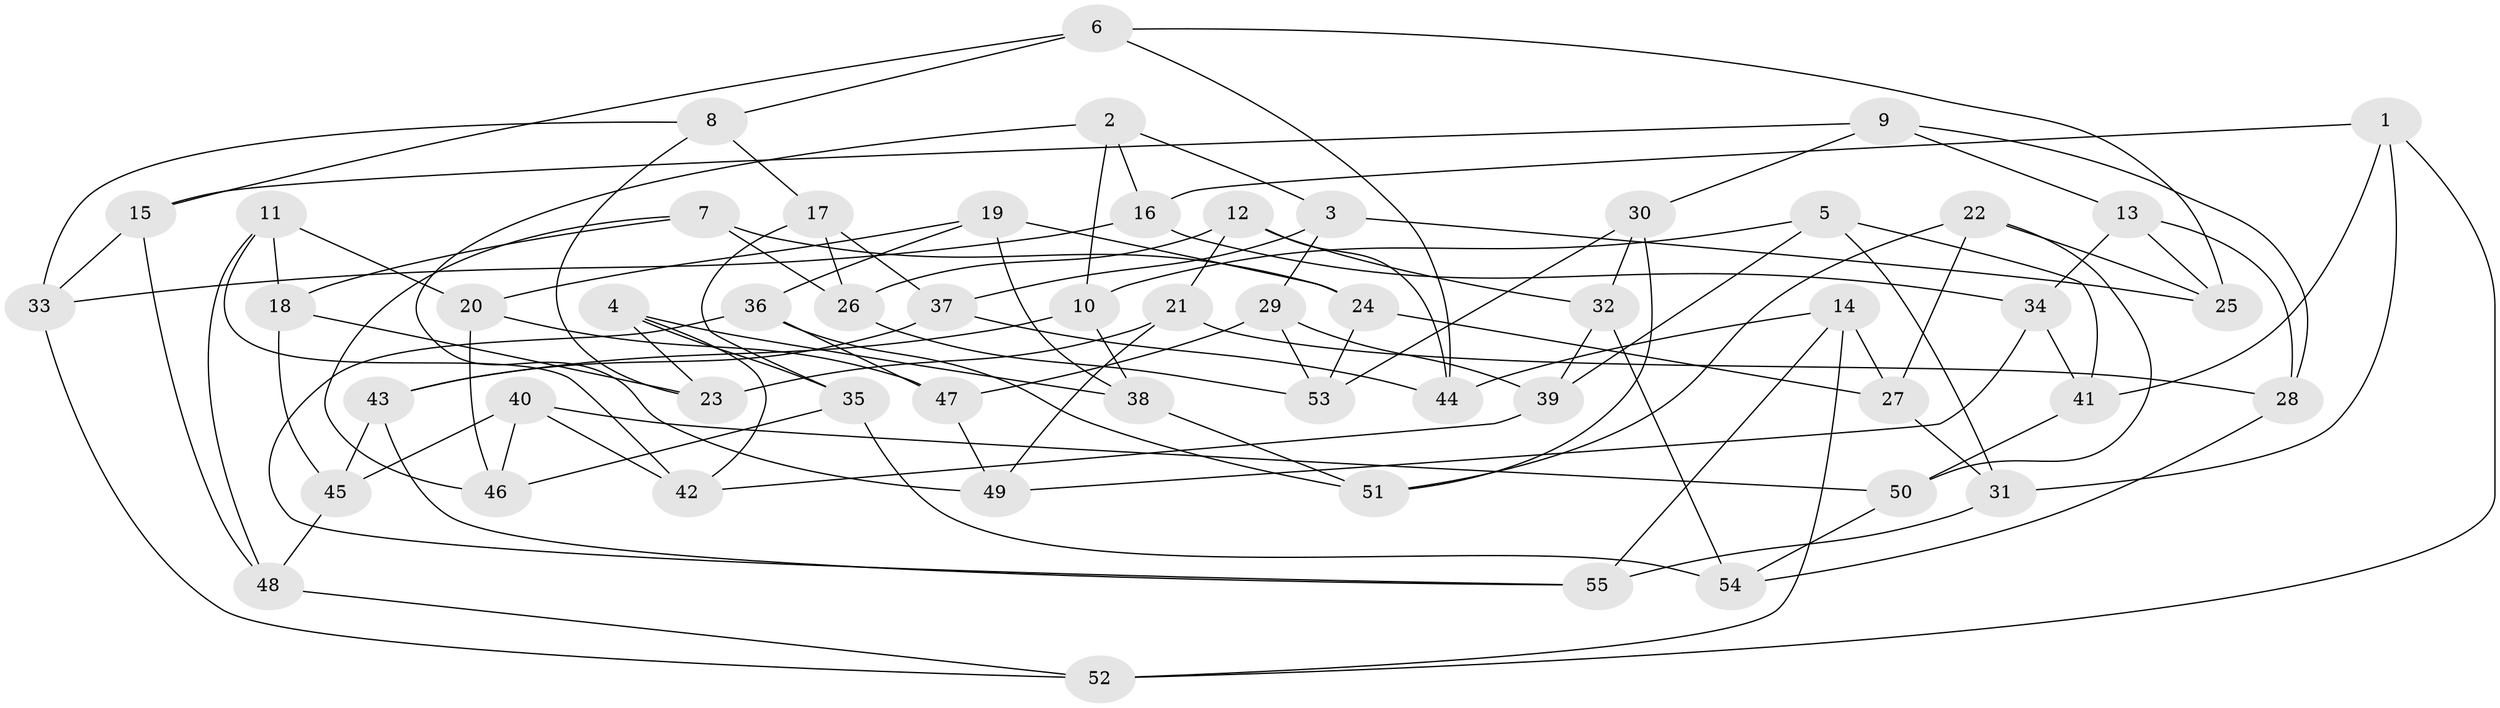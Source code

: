 // Generated by graph-tools (version 1.1) at 2025/57/03/09/25 04:57:06]
// undirected, 55 vertices, 110 edges
graph export_dot {
graph [start="1"]
  node [color=gray90,style=filled];
  1;
  2;
  3;
  4;
  5;
  6;
  7;
  8;
  9;
  10;
  11;
  12;
  13;
  14;
  15;
  16;
  17;
  18;
  19;
  20;
  21;
  22;
  23;
  24;
  25;
  26;
  27;
  28;
  29;
  30;
  31;
  32;
  33;
  34;
  35;
  36;
  37;
  38;
  39;
  40;
  41;
  42;
  43;
  44;
  45;
  46;
  47;
  48;
  49;
  50;
  51;
  52;
  53;
  54;
  55;
  1 -- 31;
  1 -- 52;
  1 -- 16;
  1 -- 41;
  2 -- 16;
  2 -- 3;
  2 -- 10;
  2 -- 49;
  3 -- 25;
  3 -- 29;
  3 -- 37;
  4 -- 38;
  4 -- 23;
  4 -- 42;
  4 -- 35;
  5 -- 10;
  5 -- 39;
  5 -- 31;
  5 -- 41;
  6 -- 8;
  6 -- 25;
  6 -- 44;
  6 -- 15;
  7 -- 18;
  7 -- 26;
  7 -- 24;
  7 -- 46;
  8 -- 17;
  8 -- 23;
  8 -- 33;
  9 -- 15;
  9 -- 30;
  9 -- 28;
  9 -- 13;
  10 -- 43;
  10 -- 38;
  11 -- 48;
  11 -- 42;
  11 -- 20;
  11 -- 18;
  12 -- 44;
  12 -- 26;
  12 -- 32;
  12 -- 21;
  13 -- 34;
  13 -- 25;
  13 -- 28;
  14 -- 52;
  14 -- 55;
  14 -- 44;
  14 -- 27;
  15 -- 33;
  15 -- 48;
  16 -- 34;
  16 -- 33;
  17 -- 26;
  17 -- 35;
  17 -- 37;
  18 -- 45;
  18 -- 23;
  19 -- 24;
  19 -- 36;
  19 -- 20;
  19 -- 38;
  20 -- 47;
  20 -- 46;
  21 -- 49;
  21 -- 28;
  21 -- 23;
  22 -- 25;
  22 -- 51;
  22 -- 27;
  22 -- 50;
  24 -- 53;
  24 -- 27;
  26 -- 53;
  27 -- 31;
  28 -- 54;
  29 -- 53;
  29 -- 47;
  29 -- 39;
  30 -- 51;
  30 -- 32;
  30 -- 53;
  31 -- 55;
  32 -- 54;
  32 -- 39;
  33 -- 52;
  34 -- 49;
  34 -- 41;
  35 -- 46;
  35 -- 54;
  36 -- 51;
  36 -- 55;
  36 -- 47;
  37 -- 44;
  37 -- 43;
  38 -- 51;
  39 -- 42;
  40 -- 46;
  40 -- 42;
  40 -- 50;
  40 -- 45;
  41 -- 50;
  43 -- 45;
  43 -- 55;
  45 -- 48;
  47 -- 49;
  48 -- 52;
  50 -- 54;
}
